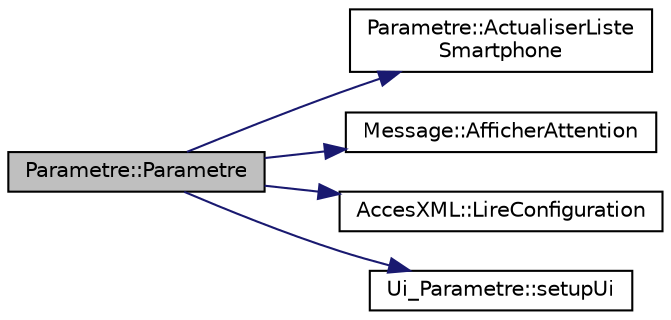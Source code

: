 digraph "Parametre::Parametre"
{
 // LATEX_PDF_SIZE
  edge [fontname="Helvetica",fontsize="10",labelfontname="Helvetica",labelfontsize="10"];
  node [fontname="Helvetica",fontsize="10",shape=record];
  rankdir="LR";
  Node1 [label="Parametre::Parametre",height=0.2,width=0.4,color="black", fillcolor="grey75", style="filled", fontcolor="black",tooltip=" "];
  Node1 -> Node2 [color="midnightblue",fontsize="10",style="solid",fontname="Helvetica"];
  Node2 [label="Parametre::ActualiserListe\lSmartphone",height=0.2,width=0.4,color="black", fillcolor="white", style="filled",URL="$class_parametre.html#a70f71569edb4c6bcb38e347195aa0199",tooltip=" "];
  Node1 -> Node3 [color="midnightblue",fontsize="10",style="solid",fontname="Helvetica"];
  Node3 [label="Message::AfficherAttention",height=0.2,width=0.4,color="black", fillcolor="white", style="filled",URL="$class_message.html#ac86f47b97c03cd86df0f23a28ea8a0a9",tooltip="Message::AfficherAttention Permet d'afficher l'information passé en paramètre dans un popup avec une ..."];
  Node1 -> Node4 [color="midnightblue",fontsize="10",style="solid",fontname="Helvetica"];
  Node4 [label="AccesXML::LireConfiguration",height=0.2,width=0.4,color="black", fillcolor="white", style="filled",URL="$class_acces_x_m_l.html#a88d5c09870b6552800e95c5595f0f4cc",tooltip=" "];
  Node1 -> Node5 [color="midnightblue",fontsize="10",style="solid",fontname="Helvetica"];
  Node5 [label="Ui_Parametre::setupUi",height=0.2,width=0.4,color="black", fillcolor="white", style="filled",URL="$class_ui___parametre.html#af2966be1f023f82e9ff5dcb677934039",tooltip=" "];
}
